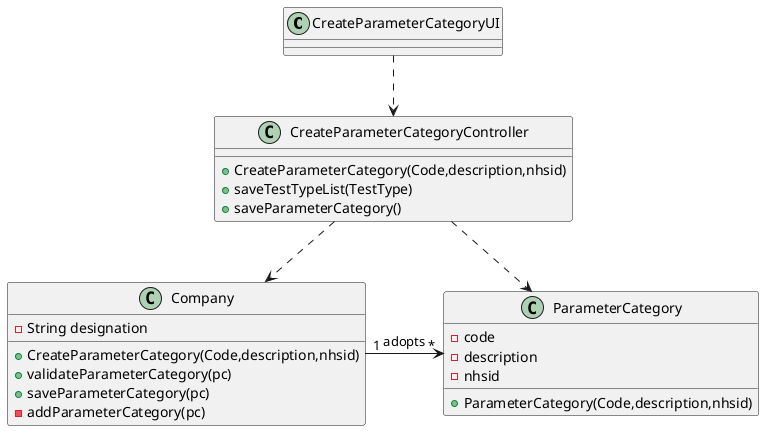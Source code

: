 @startuml

class CreateParameterCategoryUI

class CreateParameterCategoryController{
+CreateParameterCategory(Code,description,nhsid)
+saveTestTypeList(TestType)
+saveParameterCategory()
}

class Company{
-String designation
+CreateParameterCategory(Code,description,nhsid)
+validateParameterCategory(pc)
+saveParameterCategory(pc)
-addParameterCategory(pc)
}

class ParameterCategory {
-code
-description
-nhsid
+ParameterCategory(Code,description,nhsid)
}

CreateParameterCategoryUI ..> CreateParameterCategoryController
CreateParameterCategoryController ..> Company
CreateParameterCategoryController ..> ParameterCategory
Company "1" -> "*" ParameterCategory : adopts

@enduml